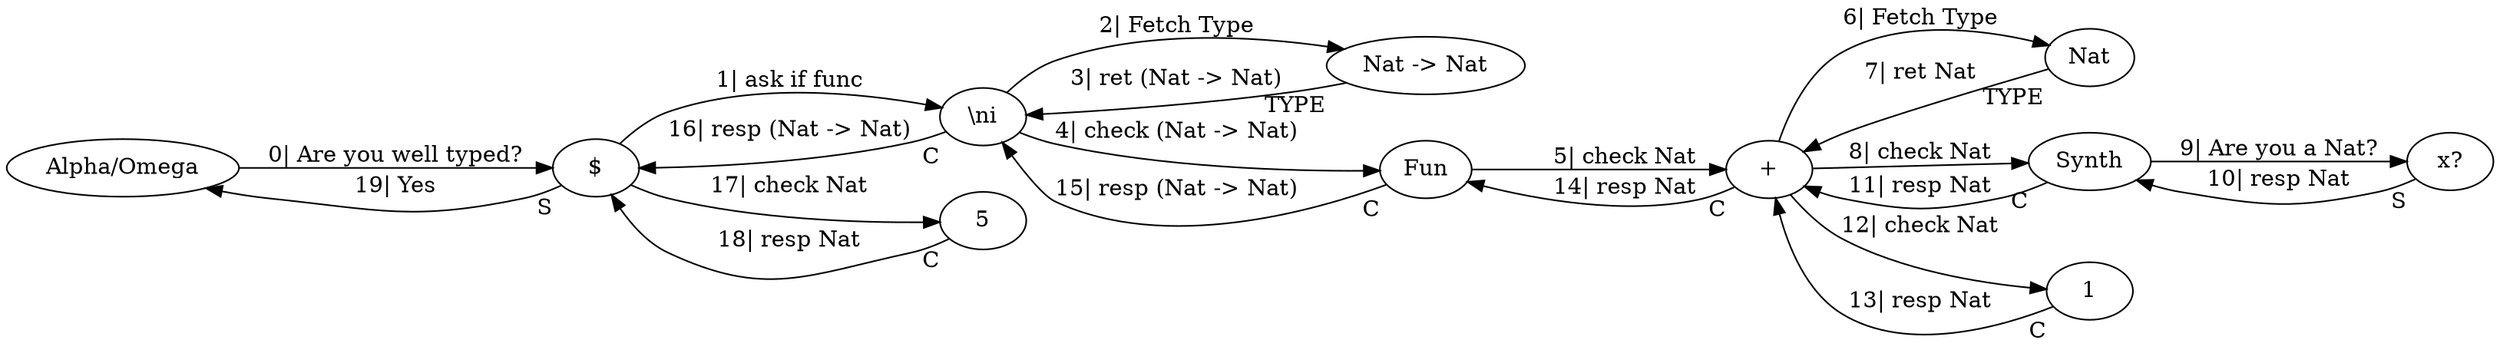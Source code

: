 strict digraph
{
  rankdir=LR;
  0 [label="Alpha/Omega"];
  1 [label="$", xlabel="S"];
  0 -> 1 [label="0| Are you well typed?"];
  2 [label="\\ni", xlabel="C"];
  1 -> 2 [label="1| ask if func"];
  3 [label="Nat -> Nat", xlabel="TYPE"];
  6 [label="Fun", xlabel="C"];
  2 -> 3 [ label="2| Fetch Type"];
  3 -> 2 [ label="3| ret (Nat -> Nat)"];
  2 -> 6 [label="4| check (Nat -> Nat)"];
  7 [label="+", xlabel="C"];
  11 [label="Nat", xlabel="TYPE"];

  12 [label="Synth", xlabel="C"];
  8 [label="x?", xlabel="S"];

  6 -> 7 [label="5| check Nat"];
  7 -> 11 [ label="6| Fetch Type"];
  11 -> 7 [ label="7| ret Nat"];

  7 -> 12 [label="8| check Nat"];
  12 -> 8 [label="9| Are you a Nat?"];
  8 -> 12 [label="10| resp Nat"];
  12 -> 7 [label="11| resp Nat"];

  9 [label="1", xlabel="C"];
  7 -> 9 [label="12| check Nat"];
  9 -> 7 [label="13| resp Nat"];
  7 -> 6 [label="14| resp Nat"];
  6 -> 2 [label="15| resp (Nat -> Nat)"];
  2 -> 1 [label="16| resp (Nat -> Nat)"];
  10 [label="5", xlabel="C"];
  1 -> 10 [label="17| check Nat"];
  10 -> 1 [label="18| resp Nat"];
  1 -> 0 [label="19| Yes"];
}
